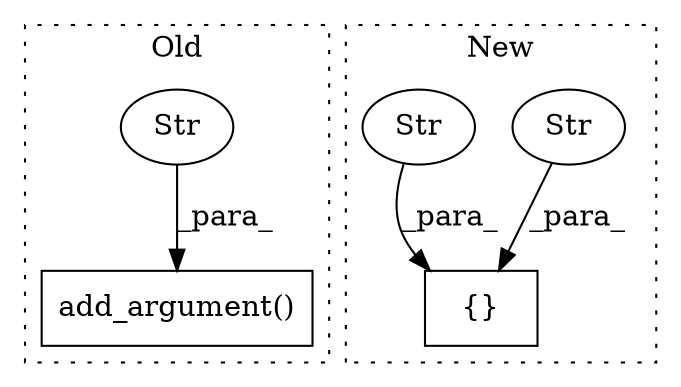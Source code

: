 digraph G {
subgraph cluster0 {
1 [label="add_argument()" a="75" s="3092,3144" l="29,339" shape="box"];
3 [label="Str" a="66" s="3121" l="6" shape="ellipse"];
label = "Old";
style="dotted";
}
subgraph cluster1 {
2 [label="{}" a="59" s="4868,4901" l="1,0" shape="box"];
4 [label="Str" a="66" s="4878" l="8" shape="ellipse"];
5 [label="Str" a="66" s="4895" l="6" shape="ellipse"];
label = "New";
style="dotted";
}
3 -> 1 [label="_para_"];
4 -> 2 [label="_para_"];
5 -> 2 [label="_para_"];
}